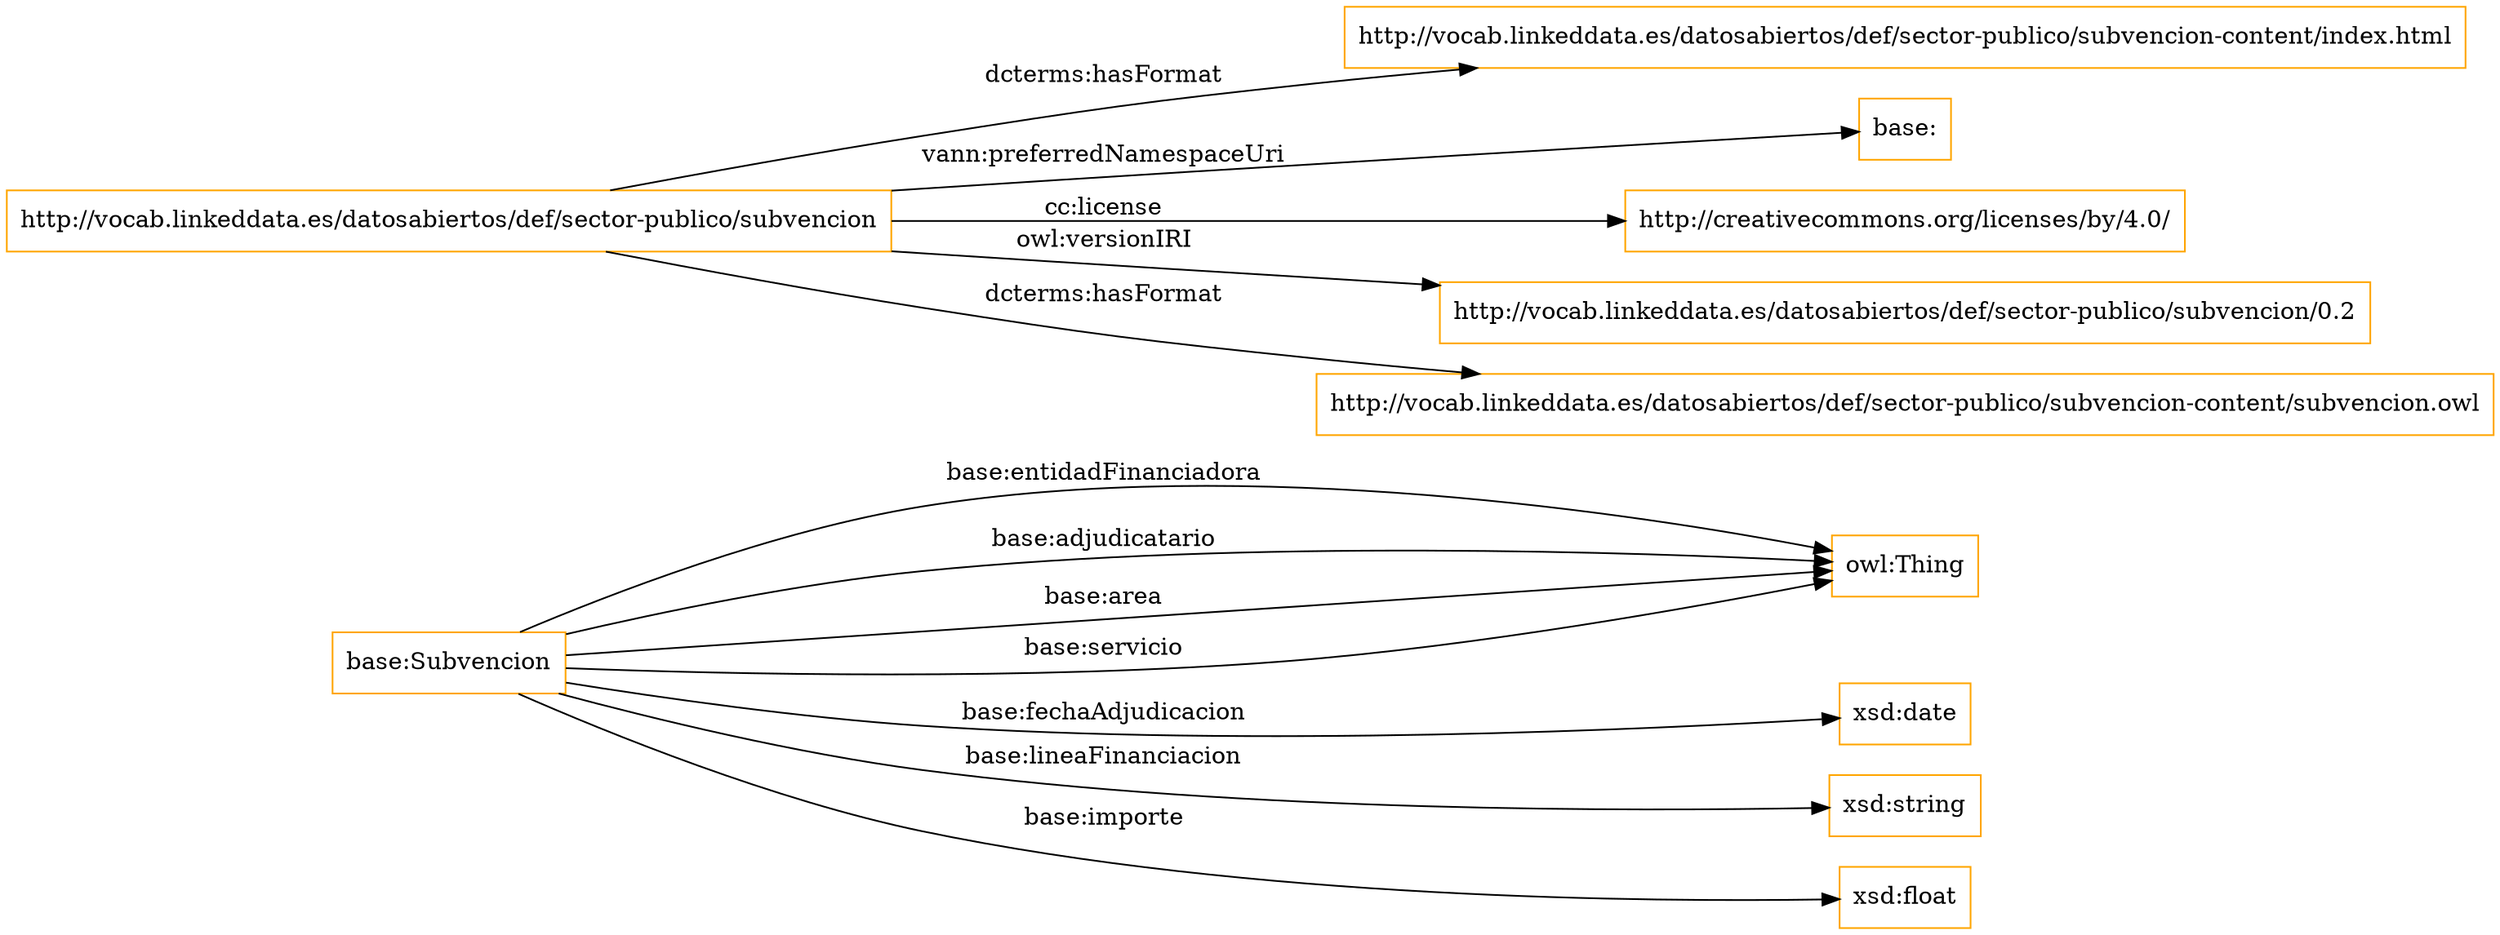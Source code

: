 digraph ar2dtool_diagram { 
rankdir=LR;
size="1501"
node [shape = rectangle, color="orange"]; "base:Subvencion" ; /*classes style*/
	"http://vocab.linkeddata.es/datosabiertos/def/sector-publico/subvencion" -> "http://vocab.linkeddata.es/datosabiertos/def/sector-publico/subvencion-content/index.html" [ label = "dcterms:hasFormat" ];
	"http://vocab.linkeddata.es/datosabiertos/def/sector-publico/subvencion" -> "base:" [ label = "vann:preferredNamespaceUri" ];
	"http://vocab.linkeddata.es/datosabiertos/def/sector-publico/subvencion" -> "http://creativecommons.org/licenses/by/4.0/" [ label = "cc:license" ];
	"http://vocab.linkeddata.es/datosabiertos/def/sector-publico/subvencion" -> "http://vocab.linkeddata.es/datosabiertos/def/sector-publico/subvencion/0.2" [ label = "owl:versionIRI" ];
	"http://vocab.linkeddata.es/datosabiertos/def/sector-publico/subvencion" -> "http://vocab.linkeddata.es/datosabiertos/def/sector-publico/subvencion-content/subvencion.owl" [ label = "dcterms:hasFormat" ];
	"base:Subvencion" -> "owl:Thing" [ label = "base:entidadFinanciadora" ];
	"base:Subvencion" -> "owl:Thing" [ label = "base:adjudicatario" ];
	"base:Subvencion" -> "owl:Thing" [ label = "base:area" ];
	"base:Subvencion" -> "owl:Thing" [ label = "base:servicio" ];
	"base:Subvencion" -> "xsd:date" [ label = "base:fechaAdjudicacion" ];
	"base:Subvencion" -> "xsd:string" [ label = "base:lineaFinanciacion" ];
	"base:Subvencion" -> "xsd:float" [ label = "base:importe" ];

}
